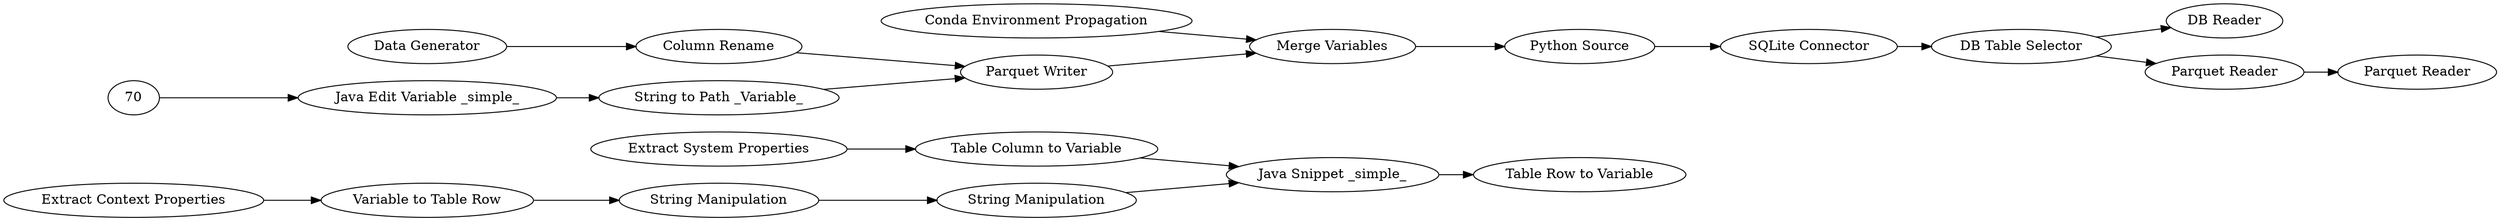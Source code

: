 digraph {
	7 [label="Extract System Properties"]
	46 [label="Java Snippet _simple_"]
	47 [label="String Manipulation"]
	48 [label="String Manipulation"]
	54 [label="Table Column to Variable"]
	56 [label="Extract Context Properties"]
	57 [label="Variable to Table Row"]
	58 [label="Table Row to Variable"]
	81 [label="Java Edit Variable _simple_"]
	82 [label="Data Generator"]
	85 [label="SQLite Connector"]
	86 [label="DB Table Selector"]
	87 [label="DB Reader"]
	98 [label="Parquet Reader"]
	99 [label="Column Rename"]
	100 [label="Parquet Reader"]
	101 [label="Parquet Writer"]
	102 [label="String to Path _Variable_"]
	103 [label="Python Source"]
	104 [label="Conda Environment Propagation"]
	105 [label="Merge Variables"]
	7 -> 54
	46 -> 58
	47 -> 46
	48 -> 47
	54 -> 46
	56 -> 57
	57 -> 48
	70 -> 81
	81 -> 102
	82 -> 99
	85 -> 86
	86 -> 87
	86 -> 100
	99 -> 101
	100 -> 98
	101 -> 105
	102 -> 101
	103 -> 85
	104 -> 105
	105 -> 103
	rankdir=LR
}
